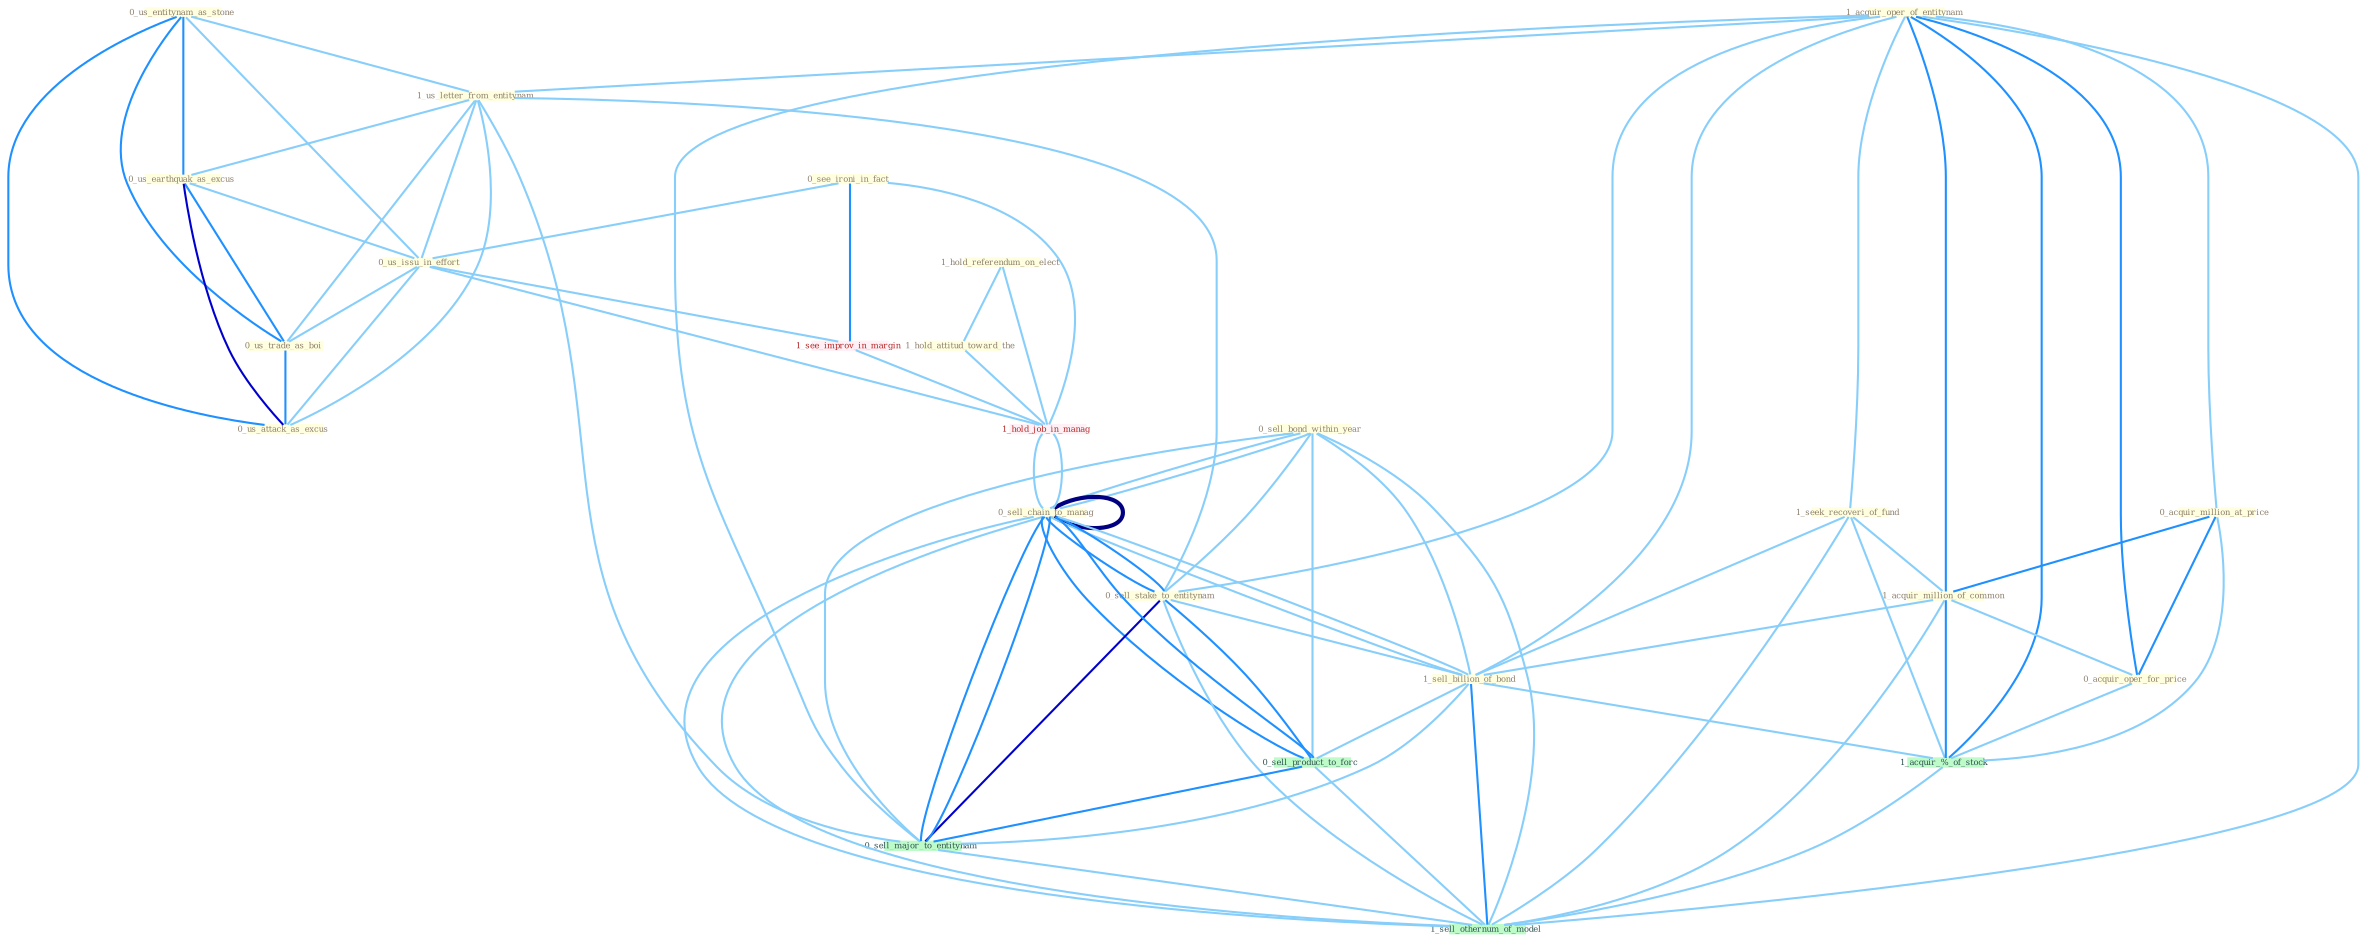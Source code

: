 Graph G{ 
    node
    [shape=polygon,style=filled,width=.5,height=.06,color="#BDFCC9",fixedsize=true,fontsize=4,
    fontcolor="#2f4f4f"];
    {node
    [color="#ffffe0", fontcolor="#8b7d6b"] "0_see_ironi_in_fact " "1_acquir_oper_of_entitynam " "0_acquir_million_at_price " "1_seek_recoveri_of_fund " "1_acquir_million_of_common " "0_us_entitynam_as_stone " "0_sell_bond_within_year " "1_us_letter_from_entitynam " "0_sell_chain_to_manag " "0_us_earthquak_as_excus " "0_sell_stake_to_entitynam " "0_us_issu_in_effort " "0_us_trade_as_boi " "1_hold_referendum_on_elect " "1_hold_attitud_toward_the " "0_us_attack_as_excus " "0_acquir_oper_for_price " "1_sell_billion_of_bond "}
{node [color="#fff0f5", fontcolor="#b22222"] "1_see_improv_in_margin " "1_hold_job_in_manag "}
edge [color="#B0E2FF"];

	"0_see_ironi_in_fact " -- "0_us_issu_in_effort " [w="1", color="#87cefa" ];
	"0_see_ironi_in_fact " -- "1_see_improv_in_margin " [w="2", color="#1e90ff" , len=0.8];
	"0_see_ironi_in_fact " -- "1_hold_job_in_manag " [w="1", color="#87cefa" ];
	"1_acquir_oper_of_entitynam " -- "0_acquir_million_at_price " [w="1", color="#87cefa" ];
	"1_acquir_oper_of_entitynam " -- "1_seek_recoveri_of_fund " [w="1", color="#87cefa" ];
	"1_acquir_oper_of_entitynam " -- "1_acquir_million_of_common " [w="2", color="#1e90ff" , len=0.8];
	"1_acquir_oper_of_entitynam " -- "1_us_letter_from_entitynam " [w="1", color="#87cefa" ];
	"1_acquir_oper_of_entitynam " -- "0_sell_stake_to_entitynam " [w="1", color="#87cefa" ];
	"1_acquir_oper_of_entitynam " -- "0_acquir_oper_for_price " [w="2", color="#1e90ff" , len=0.8];
	"1_acquir_oper_of_entitynam " -- "1_sell_billion_of_bond " [w="1", color="#87cefa" ];
	"1_acquir_oper_of_entitynam " -- "1_acquir_%_of_stock " [w="2", color="#1e90ff" , len=0.8];
	"1_acquir_oper_of_entitynam " -- "0_sell_major_to_entitynam " [w="1", color="#87cefa" ];
	"1_acquir_oper_of_entitynam " -- "1_sell_othernum_of_model " [w="1", color="#87cefa" ];
	"0_acquir_million_at_price " -- "1_acquir_million_of_common " [w="2", color="#1e90ff" , len=0.8];
	"0_acquir_million_at_price " -- "0_acquir_oper_for_price " [w="2", color="#1e90ff" , len=0.8];
	"0_acquir_million_at_price " -- "1_acquir_%_of_stock " [w="1", color="#87cefa" ];
	"1_seek_recoveri_of_fund " -- "1_acquir_million_of_common " [w="1", color="#87cefa" ];
	"1_seek_recoveri_of_fund " -- "1_sell_billion_of_bond " [w="1", color="#87cefa" ];
	"1_seek_recoveri_of_fund " -- "1_acquir_%_of_stock " [w="1", color="#87cefa" ];
	"1_seek_recoveri_of_fund " -- "1_sell_othernum_of_model " [w="1", color="#87cefa" ];
	"1_acquir_million_of_common " -- "0_acquir_oper_for_price " [w="1", color="#87cefa" ];
	"1_acquir_million_of_common " -- "1_sell_billion_of_bond " [w="1", color="#87cefa" ];
	"1_acquir_million_of_common " -- "1_acquir_%_of_stock " [w="2", color="#1e90ff" , len=0.8];
	"1_acquir_million_of_common " -- "1_sell_othernum_of_model " [w="1", color="#87cefa" ];
	"0_us_entitynam_as_stone " -- "1_us_letter_from_entitynam " [w="1", color="#87cefa" ];
	"0_us_entitynam_as_stone " -- "0_us_earthquak_as_excus " [w="2", color="#1e90ff" , len=0.8];
	"0_us_entitynam_as_stone " -- "0_us_issu_in_effort " [w="1", color="#87cefa" ];
	"0_us_entitynam_as_stone " -- "0_us_trade_as_boi " [w="2", color="#1e90ff" , len=0.8];
	"0_us_entitynam_as_stone " -- "0_us_attack_as_excus " [w="2", color="#1e90ff" , len=0.8];
	"0_sell_bond_within_year " -- "0_sell_chain_to_manag " [w="1", color="#87cefa" ];
	"0_sell_bond_within_year " -- "0_sell_stake_to_entitynam " [w="1", color="#87cefa" ];
	"0_sell_bond_within_year " -- "1_sell_billion_of_bond " [w="1", color="#87cefa" ];
	"0_sell_bond_within_year " -- "0_sell_product_to_forc " [w="1", color="#87cefa" ];
	"0_sell_bond_within_year " -- "0_sell_major_to_entitynam " [w="1", color="#87cefa" ];
	"0_sell_bond_within_year " -- "0_sell_chain_to_manag " [w="1", color="#87cefa" ];
	"0_sell_bond_within_year " -- "1_sell_othernum_of_model " [w="1", color="#87cefa" ];
	"1_us_letter_from_entitynam " -- "0_us_earthquak_as_excus " [w="1", color="#87cefa" ];
	"1_us_letter_from_entitynam " -- "0_sell_stake_to_entitynam " [w="1", color="#87cefa" ];
	"1_us_letter_from_entitynam " -- "0_us_issu_in_effort " [w="1", color="#87cefa" ];
	"1_us_letter_from_entitynam " -- "0_us_trade_as_boi " [w="1", color="#87cefa" ];
	"1_us_letter_from_entitynam " -- "0_us_attack_as_excus " [w="1", color="#87cefa" ];
	"1_us_letter_from_entitynam " -- "0_sell_major_to_entitynam " [w="1", color="#87cefa" ];
	"0_sell_chain_to_manag " -- "0_sell_stake_to_entitynam " [w="2", color="#1e90ff" , len=0.8];
	"0_sell_chain_to_manag " -- "1_sell_billion_of_bond " [w="1", color="#87cefa" ];
	"0_sell_chain_to_manag " -- "1_hold_job_in_manag " [w="1", color="#87cefa" ];
	"0_sell_chain_to_manag " -- "0_sell_product_to_forc " [w="2", color="#1e90ff" , len=0.8];
	"0_sell_chain_to_manag " -- "0_sell_major_to_entitynam " [w="2", color="#1e90ff" , len=0.8];
	"0_sell_chain_to_manag " -- "0_sell_chain_to_manag " [w="4", style=bold, color="#000080", len=0.4];
	"0_sell_chain_to_manag " -- "1_sell_othernum_of_model " [w="1", color="#87cefa" ];
	"0_us_earthquak_as_excus " -- "0_us_issu_in_effort " [w="1", color="#87cefa" ];
	"0_us_earthquak_as_excus " -- "0_us_trade_as_boi " [w="2", color="#1e90ff" , len=0.8];
	"0_us_earthquak_as_excus " -- "0_us_attack_as_excus " [w="3", color="#0000cd" , len=0.6];
	"0_sell_stake_to_entitynam " -- "1_sell_billion_of_bond " [w="1", color="#87cefa" ];
	"0_sell_stake_to_entitynam " -- "0_sell_product_to_forc " [w="2", color="#1e90ff" , len=0.8];
	"0_sell_stake_to_entitynam " -- "0_sell_major_to_entitynam " [w="3", color="#0000cd" , len=0.6];
	"0_sell_stake_to_entitynam " -- "0_sell_chain_to_manag " [w="2", color="#1e90ff" , len=0.8];
	"0_sell_stake_to_entitynam " -- "1_sell_othernum_of_model " [w="1", color="#87cefa" ];
	"0_us_issu_in_effort " -- "0_us_trade_as_boi " [w="1", color="#87cefa" ];
	"0_us_issu_in_effort " -- "0_us_attack_as_excus " [w="1", color="#87cefa" ];
	"0_us_issu_in_effort " -- "1_see_improv_in_margin " [w="1", color="#87cefa" ];
	"0_us_issu_in_effort " -- "1_hold_job_in_manag " [w="1", color="#87cefa" ];
	"0_us_trade_as_boi " -- "0_us_attack_as_excus " [w="2", color="#1e90ff" , len=0.8];
	"1_hold_referendum_on_elect " -- "1_hold_attitud_toward_the " [w="1", color="#87cefa" ];
	"1_hold_referendum_on_elect " -- "1_hold_job_in_manag " [w="1", color="#87cefa" ];
	"1_hold_attitud_toward_the " -- "1_hold_job_in_manag " [w="1", color="#87cefa" ];
	"0_acquir_oper_for_price " -- "1_acquir_%_of_stock " [w="1", color="#87cefa" ];
	"1_sell_billion_of_bond " -- "1_acquir_%_of_stock " [w="1", color="#87cefa" ];
	"1_sell_billion_of_bond " -- "0_sell_product_to_forc " [w="1", color="#87cefa" ];
	"1_sell_billion_of_bond " -- "0_sell_major_to_entitynam " [w="1", color="#87cefa" ];
	"1_sell_billion_of_bond " -- "0_sell_chain_to_manag " [w="1", color="#87cefa" ];
	"1_sell_billion_of_bond " -- "1_sell_othernum_of_model " [w="2", color="#1e90ff" , len=0.8];
	"1_see_improv_in_margin " -- "1_hold_job_in_manag " [w="1", color="#87cefa" ];
	"1_acquir_%_of_stock " -- "1_sell_othernum_of_model " [w="1", color="#87cefa" ];
	"1_hold_job_in_manag " -- "0_sell_chain_to_manag " [w="1", color="#87cefa" ];
	"0_sell_product_to_forc " -- "0_sell_major_to_entitynam " [w="2", color="#1e90ff" , len=0.8];
	"0_sell_product_to_forc " -- "0_sell_chain_to_manag " [w="2", color="#1e90ff" , len=0.8];
	"0_sell_product_to_forc " -- "1_sell_othernum_of_model " [w="1", color="#87cefa" ];
	"0_sell_major_to_entitynam " -- "0_sell_chain_to_manag " [w="2", color="#1e90ff" , len=0.8];
	"0_sell_major_to_entitynam " -- "1_sell_othernum_of_model " [w="1", color="#87cefa" ];
	"0_sell_chain_to_manag " -- "1_sell_othernum_of_model " [w="1", color="#87cefa" ];
}